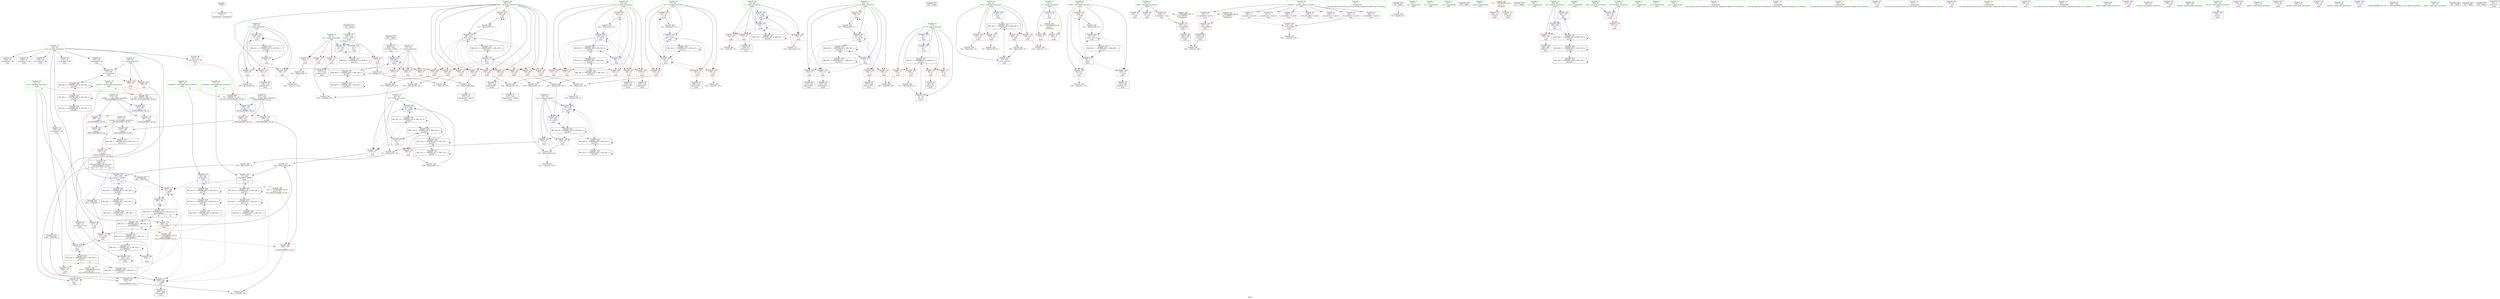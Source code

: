 digraph "SVFG" {
	label="SVFG";

	Node0x5561ecdd0180 [shape=record,color=grey,label="{NodeID: 0\nNullPtr}"];
	Node0x5561ecdd0180 -> Node0x5561ece07400[style=solid];
	Node0x5561ece16200 [shape=record,color=grey,label="{NodeID: 277\n298 = Binary(296, 297, )\n}"];
	Node0x5561ece16200 -> Node0x5561ece11530[style=solid];
	Node0x5561ece097f0 [shape=record,color=blue,label="{NodeID: 194\n47\<--164\nv\<--inc24\nmain\n}"];
	Node0x5561ece097f0 -> Node0x5561ece0bee0[style=dashed];
	Node0x5561ece097f0 -> Node0x5561ece0bfb0[style=dashed];
	Node0x5561ece097f0 -> Node0x5561ece0c080[style=dashed];
	Node0x5561ece097f0 -> Node0x5561ece09650[style=dashed];
	Node0x5561ece097f0 -> Node0x5561ece097f0[style=dashed];
	Node0x5561ece097f0 -> Node0x5561ece2c060[style=dashed];
	Node0x5561ece06290 [shape=record,color=red,label="{NodeID: 111\n189\<--7\n\<--W\nmain\n}"];
	Node0x5561ece06290 -> Node0x5561ece18180[style=solid];
	Node0x5561ece04d70 [shape=record,color=green,label="{NodeID: 28\n47\<--48\nv\<--v_field_insensitive\nmain\n}"];
	Node0x5561ece04d70 -> Node0x5561ece0bee0[style=solid];
	Node0x5561ece04d70 -> Node0x5561ece0bfb0[style=solid];
	Node0x5561ece04d70 -> Node0x5561ece0c080[style=solid];
	Node0x5561ece04d70 -> Node0x5561ece09650[style=solid];
	Node0x5561ece04d70 -> Node0x5561ece097f0[style=solid];
	Node0x5561ece5fa00 [shape=record,color=black,label="{NodeID: 471\n134 = PHI()\n}"];
	Node0x5561ece10cf0 [shape=record,color=black,label="{NodeID: 388\nMR_52V_9 = PHI(MR_52V_10, MR_52V_8, )\npts\{180000 \}\n|{|<s6>10|<s7>11}}"];
	Node0x5561ece10cf0 -> Node0x5561ece0e370[style=dashed];
	Node0x5561ece10cf0 -> Node0x5561ece0e440[style=dashed];
	Node0x5561ece10cf0 -> Node0x5561ece0e510[style=dashed];
	Node0x5561ece10cf0 -> Node0x5561ece11600[style=dashed];
	Node0x5561ece10cf0 -> Node0x5561ece28e60[style=dashed];
	Node0x5561ece10cf0 -> Node0x5561ece10cf0[style=dashed];
	Node0x5561ece10cf0:s6 -> Node0x5561ece41750[style=dashed,color=red];
	Node0x5561ece10cf0:s7 -> Node0x5561ece41750[style=dashed,color=red];
	Node0x5561ece18c00 [shape=record,color=grey,label="{NodeID: 305\n118 = cmp(116, 117, )\n}"];
	Node0x5561ece11d50 [shape=record,color=blue,label="{NodeID: 222\n373\<--369\n__a.addr\<--__a\n_ZSt3minIiERKT_S2_S2_\n}"];
	Node0x5561ece11d50 -> Node0x5561ece0e780[style=dashed];
	Node0x5561ece11d50 -> Node0x5561ece0e850[style=dashed];
	Node0x5561ece0c970 [shape=record,color=red,label="{NodeID: 139\n183\<--51\n\<--v34\nmain\n}"];
	Node0x5561ece0c970 -> Node0x5561ece18300[style=solid];
	Node0x5561ece075d0 [shape=record,color=black,label="{NodeID: 56\n89\<--88\nidxprom\<--\nmain\n}"];
	Node0x5561ece2b160 [shape=record,color=black,label="{NodeID: 333\nMR_8V_2 = PHI(MR_8V_3, MR_8V_1, )\npts\{10 \}\n}"];
	Node0x5561ece2b160 -> Node0x5561ece0f340[style=dashed];
	Node0x5561ece0e030 [shape=record,color=red,label="{NodeID: 167\n336\<--75\n\<--v106\nmain\n}"];
	Node0x5561ece0e030 -> Node0x5561ece17100[style=solid];
	Node0x5561ece08c90 [shape=record,color=purple,label="{NodeID: 84\n231\<--11\narrayidx58\<--woerter\nmain\n}"];
	Node0x5561ece08c90 -> Node0x5561ece0e1d0[style=solid];
	Node0x5561ecdfb720 [shape=record,color=green,label="{NodeID: 1\n5\<--1\n\<--dummyObj\nCan only get source location for instruction, argument, global var or function.}"];
	Node0x5561ece16380 [shape=record,color=grey,label="{NodeID: 278\n250 = Binary(248, 249, )\n}"];
	Node0x5561ece16380 -> Node0x5561ece18600[style=solid];
	Node0x5561ece098c0 [shape=record,color=blue,label="{NodeID: 195\n45\<--169\ni\<--inc27\nmain\n}"];
	Node0x5561ece098c0 -> Node0x5561ece0bc70[style=dashed];
	Node0x5561ece098c0 -> Node0x5561ece0bd40[style=dashed];
	Node0x5561ece098c0 -> Node0x5561ece0be10[style=dashed];
	Node0x5561ece098c0 -> Node0x5561ece098c0[style=dashed];
	Node0x5561ece098c0 -> Node0x5561ece2bb60[style=dashed];
	Node0x5561ece06360 [shape=record,color=red,label="{NodeID: 112\n144\<--9\n\<--N\nmain\n}"];
	Node0x5561ece06360 -> Node0x5561ece17400[style=solid];
	Node0x5561ece04e40 [shape=record,color=green,label="{NodeID: 29\n49\<--50\ni29\<--i29_field_insensitive\nmain\n}"];
	Node0x5561ece04e40 -> Node0x5561ece0c150[style=solid];
	Node0x5561ece04e40 -> Node0x5561ece0c220[style=solid];
	Node0x5561ece04e40 -> Node0x5561ece0c2f0[style=solid];
	Node0x5561ece04e40 -> Node0x5561ece0c3c0[style=solid];
	Node0x5561ece04e40 -> Node0x5561ece0c490[style=solid];
	Node0x5561ece04e40 -> Node0x5561ece0c560[style=solid];
	Node0x5561ece04e40 -> Node0x5561ece0c630[style=solid];
	Node0x5561ece04e40 -> Node0x5561ece0c700[style=solid];
	Node0x5561ece04e40 -> Node0x5561ece0c7d0[style=solid];
	Node0x5561ece04e40 -> Node0x5561ece0c8a0[style=solid];
	Node0x5561ece04e40 -> Node0x5561ece09a60[style=solid];
	Node0x5561ece04e40 -> Node0x5561ece11870[style=solid];
	Node0x5561ece5fb00 [shape=record,color=black,label="{NodeID: 472\n136 = PHI()\n}"];
	Node0x5561ece5fb00 -> Node0x5561ece076a0[style=solid];
	Node0x5561ece18d80 [shape=record,color=grey,label="{NodeID: 306\n96 = cmp(93, 97, )\n}"];
	Node0x5561ece11e20 [shape=record,color=blue,label="{NodeID: 223\n375\<--370\n__b.addr\<--__b\n_ZSt3minIiERKT_S2_S2_\n}"];
	Node0x5561ece11e20 -> Node0x5561ece0e920[style=dashed];
	Node0x5561ece11e20 -> Node0x5561ece0e9f0[style=dashed];
	Node0x5561ece0ca40 [shape=record,color=red,label="{NodeID: 140\n193\<--51\n\<--v34\nmain\n}"];
	Node0x5561ece0ca40 -> Node0x5561ece0b550[style=solid];
	Node0x5561ece076a0 [shape=record,color=black,label="{NodeID: 57\n139\<--136\nconv\<--call11\nmain\n}"];
	Node0x5561ece076a0 -> Node0x5561ece0f340[style=solid];
	Node0x5561ece2b660 [shape=record,color=black,label="{NodeID: 334\nMR_14V_3 = PHI(MR_14V_4, MR_14V_2, )\npts\{44 \}\n}"];
	Node0x5561ece2b660 -> Node0x5561ece0b930[style=dashed];
	Node0x5561ece2b660 -> Node0x5561ece0ba00[style=dashed];
	Node0x5561ece2b660 -> Node0x5561ece0bad0[style=dashed];
	Node0x5561ece2b660 -> Node0x5561ece0bba0[style=dashed];
	Node0x5561ece2b660 -> Node0x5561ece11c80[style=dashed];
	Node0x5561ece0e100 [shape=record,color=red,label="{NodeID: 168\n222\<--221\n\<--arrayidx53\nmain\n}"];
	Node0x5561ece0e100 -> Node0x5561ece18000[style=solid];
	Node0x5561ece08d60 [shape=record,color=purple,label="{NodeID: 85\n133\<--13\n\<--text\nmain\n}"];
	Node0x5561ecdfe500 [shape=record,color=green,label="{NodeID: 2\n19\<--1\n.str\<--dummyObj\nGlob }"];
	Node0x5561ece16500 [shape=record,color=grey,label="{NodeID: 279\n270 = Binary(268, 269, )\n}"];
	Node0x5561ece16500 -> Node0x5561ece08130[style=solid];
	Node0x5561ece09990 [shape=record,color=blue,label="{NodeID: 196\n172\<--5\n\<--\nmain\n}"];
	Node0x5561ece09990 -> Node0x5561ece28e60[style=dashed];
	Node0x5561ece06430 [shape=record,color=red,label="{NodeID: 113\n177\<--9\n\<--N\nmain\n}"];
	Node0x5561ece06430 -> Node0x5561ece0b0d0[style=solid];
	Node0x5561ece04f10 [shape=record,color=green,label="{NodeID: 30\n51\<--52\nv34\<--v34_field_insensitive\nmain\n}"];
	Node0x5561ece04f10 -> Node0x5561ece0c970[style=solid];
	Node0x5561ece04f10 -> Node0x5561ece0ca40[style=solid];
	Node0x5561ece04f10 -> Node0x5561ece0cb10[style=solid];
	Node0x5561ece04f10 -> Node0x5561ece0cbe0[style=solid];
	Node0x5561ece04f10 -> Node0x5561ece09b30[style=solid];
	Node0x5561ece04f10 -> Node0x5561ece117a0[style=solid];
	Node0x5561ece5fc60 [shape=record,color=black,label="{NodeID: 473\n201 = PHI()\n}"];
	Node0x5561ece5fc60 -> Node0x5561ece079e0[style=solid];
	Node0x5561ece18f00 [shape=record,color=grey,label="{NodeID: 307\n383 = cmp(380, 382, )\n}"];
	Node0x5561ece11ef0 [shape=record,color=blue,label="{NodeID: 224\n371\<--385\nretval\<--\n_ZSt3minIiERKT_S2_S2_\n}"];
	Node0x5561ece11ef0 -> Node0x5561ece2a260[style=dashed];
	Node0x5561ece0cb10 [shape=record,color=red,label="{NodeID: 141\n293\<--51\n\<--v34\nmain\n}"];
	Node0x5561ece0cb10 -> Node0x5561ece083a0[style=solid];
	Node0x5561ece07770 [shape=record,color=black,label="{NodeID: 58\n155\<--154\nidxprom19\<--\nmain\n}"];
	Node0x5561ece2bb60 [shape=record,color=black,label="{NodeID: 335\nMR_16V_2 = PHI(MR_16V_4, MR_16V_1, )\npts\{46 \}\n}"];
	Node0x5561ece2bb60 -> Node0x5561ece0f410[style=dashed];
	Node0x5561ece0e1d0 [shape=record,color=red,label="{NodeID: 169\n232\<--231\n\<--arrayidx58\nmain\n}"];
	Node0x5561ece0e1d0 -> Node0x5561ece07df0[style=solid];
	Node0x5561ece08e30 [shape=record,color=purple,label="{NodeID: 86\n135\<--13\n\<--text\nmain\n}"];
	Node0x5561ecdd5820 [shape=record,color=green,label="{NodeID: 3\n21\<--1\n.str.1\<--dummyObj\nGlob }"];
	Node0x5561ece16680 [shape=record,color=grey,label="{NodeID: 280\n275 = Binary(273, 274, )\n}"];
	Node0x5561ece16680 -> Node0x5561ece16800[style=solid];
	Node0x5561ece09a60 [shape=record,color=blue,label="{NodeID: 197\n49\<--5\ni29\<--\nmain\n}"];
	Node0x5561ece09a60 -> Node0x5561ece0c150[style=dashed];
	Node0x5561ece09a60 -> Node0x5561ece0c220[style=dashed];
	Node0x5561ece09a60 -> Node0x5561ece0c2f0[style=dashed];
	Node0x5561ece09a60 -> Node0x5561ece0c3c0[style=dashed];
	Node0x5561ece09a60 -> Node0x5561ece0c490[style=dashed];
	Node0x5561ece09a60 -> Node0x5561ece0c560[style=dashed];
	Node0x5561ece09a60 -> Node0x5561ece0c630[style=dashed];
	Node0x5561ece09a60 -> Node0x5561ece0c700[style=dashed];
	Node0x5561ece09a60 -> Node0x5561ece0c7d0[style=dashed];
	Node0x5561ece09a60 -> Node0x5561ece0c8a0[style=dashed];
	Node0x5561ece09a60 -> Node0x5561ece11870[style=dashed];
	Node0x5561ece09a60 -> Node0x5561ece2c560[style=dashed];
	Node0x5561ece06500 [shape=record,color=red,label="{NodeID: 114\n207\<--9\n\<--N\nmain\n}"];
	Node0x5561ece06500 -> Node0x5561ece18a80[style=solid];
	Node0x5561ece04fe0 [shape=record,color=green,label="{NodeID: 31\n53\<--54\nw\<--w_field_insensitive\nmain\n}"];
	Node0x5561ece04fe0 -> Node0x5561ece0ccb0[style=solid];
	Node0x5561ece04fe0 -> Node0x5561ece0cd80[style=solid];
	Node0x5561ece04fe0 -> Node0x5561ece0ce50[style=solid];
	Node0x5561ece04fe0 -> Node0x5561ece0cf20[style=solid];
	Node0x5561ece04fe0 -> Node0x5561ece0cff0[style=solid];
	Node0x5561ece04fe0 -> Node0x5561ece09c00[style=solid];
	Node0x5561ece04fe0 -> Node0x5561ece116d0[style=solid];
	Node0x5561ece5fd60 [shape=record,color=black,label="{NodeID: 474\n93 = PHI()\n}"];
	Node0x5561ece5fd60 -> Node0x5561ece18d80[style=solid];
	Node0x5561ece19080 [shape=record,color=grey,label="{NodeID: 308\n241 = cmp(233, 240, )\n}"];
	Node0x5561ece11fc0 [shape=record,color=blue,label="{NodeID: 225\n371\<--388\nretval\<--\n_ZSt3minIiERKT_S2_S2_\n}"];
	Node0x5561ece11fc0 -> Node0x5561ece2a260[style=dashed];
	Node0x5561ece0cbe0 [shape=record,color=red,label="{NodeID: 142\n311\<--51\n\<--v34\nmain\n}"];
	Node0x5561ece0cbe0 -> Node0x5561ece17580[style=solid];
	Node0x5561ece07840 [shape=record,color=black,label="{NodeID: 59\n158\<--157\nidxprom21\<--\nmain\n}"];
	Node0x5561ece2c060 [shape=record,color=black,label="{NodeID: 336\nMR_18V_2 = PHI(MR_18V_3, MR_18V_1, )\npts\{48 \}\n}"];
	Node0x5561ece2c060 -> Node0x5561ece09650[style=dashed];
	Node0x5561ece2c060 -> Node0x5561ece2c060[style=dashed];
	Node0x5561ece0e2a0 [shape=record,color=red,label="{NodeID: 170\n239\<--238\n\<--arrayidx62\nmain\n}"];
	Node0x5561ece0e2a0 -> Node0x5561ece07f90[style=solid];
	Node0x5561ece08f00 [shape=record,color=purple,label="{NodeID: 87\n238\<--13\narrayidx62\<--text\nmain\n}"];
	Node0x5561ece08f00 -> Node0x5561ece0e2a0[style=solid];
	Node0x5561ecdd4a50 [shape=record,color=green,label="{NodeID: 4\n23\<--1\n.str.2\<--dummyObj\nGlob }"];
	Node0x5561ece16800 [shape=record,color=grey,label="{NodeID: 281\n277 = Binary(275, 276, )\n}"];
	Node0x5561ece16800 -> Node0x5561ece16980[style=solid];
	Node0x5561ece09b30 [shape=record,color=blue,label="{NodeID: 198\n51\<--5\nv34\<--\nmain\n}"];
	Node0x5561ece09b30 -> Node0x5561ece0c970[style=dashed];
	Node0x5561ece09b30 -> Node0x5561ece0ca40[style=dashed];
	Node0x5561ece09b30 -> Node0x5561ece0cb10[style=dashed];
	Node0x5561ece09b30 -> Node0x5561ece0cbe0[style=dashed];
	Node0x5561ece09b30 -> Node0x5561ece09b30[style=dashed];
	Node0x5561ece09b30 -> Node0x5561ece117a0[style=dashed];
	Node0x5561ece09b30 -> Node0x5561ece2ca60[style=dashed];
	Node0x5561ece0b670 [shape=record,color=red,label="{NodeID: 115\n326\<--9\n\<--N\nmain\n}"];
	Node0x5561ece0b670 -> Node0x5561ece08470[style=solid];
	Node0x5561ece050b0 [shape=record,color=green,label="{NodeID: 32\n55\<--56\nvs\<--vs_field_insensitive\nmain\n}"];
	Node0x5561ece050b0 -> Node0x5561ece0d0c0[style=solid];
	Node0x5561ece050b0 -> Node0x5561ece0d190[style=solid];
	Node0x5561ece050b0 -> Node0x5561ece09cd0[style=solid];
	Node0x5561ece050b0 -> Node0x5561ece0a280[style=solid];
	Node0x5561ece5fe60 [shape=record,color=black,label="{NodeID: 475\n107 = PHI()\n}"];
	Node0x5561ece0ccb0 [shape=record,color=red,label="{NodeID: 143\n188\<--53\n\<--w\nmain\n}"];
	Node0x5561ece0ccb0 -> Node0x5561ece18180[style=solid];
	Node0x5561ece07910 [shape=record,color=black,label="{NodeID: 60\n198\<--197\nidxprom42\<--\nmain\n}"];
	Node0x5561ece2c560 [shape=record,color=black,label="{NodeID: 337\nMR_20V_2 = PHI(MR_20V_4, MR_20V_1, )\npts\{50 \}\n}"];
	Node0x5561ece2c560 -> Node0x5561ece09a60[style=dashed];
	Node0x5561ece0e370 [shape=record,color=red,label="{NodeID: 171\n285\<--282\n\<--call86\nmain\n}"];
	Node0x5561ece0e370 -> Node0x5561ece08200[style=solid];
	Node0x5561ece08fd0 [shape=record,color=purple,label="{NodeID: 88\n156\<--16\narrayidx20\<--dp\nmain\n}"];
	Node0x5561ecdd2db0 [shape=record,color=green,label="{NodeID: 5\n25\<--1\nstderr\<--dummyObj\nGlob }"];
	Node0x5561ece16980 [shape=record,color=grey,label="{NodeID: 282\n278 = Binary(277, 97, )\n}"];
	Node0x5561ece16980 -> Node0x5561ece0a420[style=solid];
	Node0x5561ece09c00 [shape=record,color=blue,label="{NodeID: 199\n53\<--5\nw\<--\nmain\n}"];
	Node0x5561ece09c00 -> Node0x5561ece0ccb0[style=dashed];
	Node0x5561ece09c00 -> Node0x5561ece0cd80[style=dashed];
	Node0x5561ece09c00 -> Node0x5561ece0ce50[style=dashed];
	Node0x5561ece09c00 -> Node0x5561ece0cf20[style=dashed];
	Node0x5561ece09c00 -> Node0x5561ece0cff0[style=dashed];
	Node0x5561ece09c00 -> Node0x5561ece116d0[style=dashed];
	Node0x5561ece09c00 -> Node0x5561ece31f60[style=dashed];
	Node0x5561ece0b700 [shape=record,color=red,label="{NodeID: 116\n104\<--25\n\<--stderr\nmain\n}"];
	Node0x5561ece05180 [shape=record,color=green,label="{NodeID: 33\n57\<--58\nl\<--l_field_insensitive\nmain\n}"];
	Node0x5561ece05180 -> Node0x5561ece0d260[style=solid];
	Node0x5561ece05180 -> Node0x5561ece0d330[style=solid];
	Node0x5561ece05180 -> Node0x5561ece0d400[style=solid];
	Node0x5561ece05180 -> Node0x5561ece09da0[style=solid];
	Node0x5561ece5ff30 [shape=record,color=black,label="{NodeID: 476\n111 = PHI()\n}"];
	Node0x5561ece0cd80 [shape=record,color=red,label="{NodeID: 144\n197\<--53\n\<--w\nmain\n}"];
	Node0x5561ece0cd80 -> Node0x5561ece07910[style=solid];
	Node0x5561ece079e0 [shape=record,color=black,label="{NodeID: 61\n202\<--201\nconv46\<--call45\nmain\n}"];
	Node0x5561ece079e0 -> Node0x5561ece09da0[style=solid];
	Node0x5561ece2ca60 [shape=record,color=black,label="{NodeID: 338\nMR_22V_2 = PHI(MR_22V_3, MR_22V_1, )\npts\{52 \}\n}"];
	Node0x5561ece2ca60 -> Node0x5561ece09b30[style=dashed];
	Node0x5561ece2ca60 -> Node0x5561ece2ca60[style=dashed];
	Node0x5561ece0e440 [shape=record,color=red,label="{NodeID: 172\n296\<--295\n\<--arrayidx93\nmain\n}"];
	Node0x5561ece0e440 -> Node0x5561ece16200[style=solid];
	Node0x5561ece090a0 [shape=record,color=purple,label="{NodeID: 89\n159\<--16\narrayidx22\<--dp\nmain\n}"];
	Node0x5561ece090a0 -> Node0x5561ece09720[style=solid];
	Node0x5561ecdd2e40 [shape=record,color=green,label="{NodeID: 6\n26\<--1\n.str.3\<--dummyObj\nGlob }"];
	Node0x5561ece16b00 [shape=record,color=grey,label="{NodeID: 283\n244 = Binary(243, 97, )\n}"];
	Node0x5561ece16b00 -> Node0x5561ece0a0e0[style=solid];
	Node0x5561ece09cd0 [shape=record,color=blue,label="{NodeID: 200\n55\<--195\nvs\<--sub41\nmain\n}"];
	Node0x5561ece09cd0 -> Node0x5561ece0d0c0[style=dashed];
	Node0x5561ece09cd0 -> Node0x5561ece0d190[style=dashed];
	Node0x5561ece09cd0 -> Node0x5561ece09cd0[style=dashed];
	Node0x5561ece09cd0 -> Node0x5561ece0a280[style=dashed];
	Node0x5561ece09cd0 -> Node0x5561ece31060[style=dashed];
	Node0x5561ece09cd0 -> Node0x5561ece32460[style=dashed];
	Node0x5561ece0b790 [shape=record,color=red,label="{NodeID: 117\n120\<--25\n\<--stderr\nmain\n}"];
	Node0x5561ece05250 [shape=record,color=green,label="{NodeID: 34\n59\<--60\nok\<--ok_field_insensitive\nmain\n}"];
	Node0x5561ece05250 -> Node0x5561ece0d4d0[style=solid];
	Node0x5561ece05250 -> Node0x5561ece09e70[style=solid];
	Node0x5561ece05250 -> Node0x5561ece0a1b0[style=solid];
	Node0x5561ece60000 [shape=record,color=black,label="{NodeID: 477\n300 = PHI(368, )\n}"];
	Node0x5561ece60000 -> Node0x5561ece0e510[style=solid];
	Node0x5561ece0ce50 [shape=record,color=red,label="{NodeID: 145\n216\<--53\n\<--w\nmain\n}"];
	Node0x5561ece0ce50 -> Node0x5561ece07ab0[style=solid];
	Node0x5561ece07ab0 [shape=record,color=black,label="{NodeID: 62\n217\<--216\nidxprom50\<--\nmain\n}"];
	Node0x5561ece2cf60 [shape=record,color=black,label="{NodeID: 339\nMR_24V_2 = PHI(MR_24V_3, MR_24V_1, )\npts\{54 \}\n}"];
	Node0x5561ece2cf60 -> Node0x5561ece2cf60[style=dashed];
	Node0x5561ece2cf60 -> Node0x5561ece31f60[style=dashed];
	Node0x5561ece0e510 [shape=record,color=red,label="{NodeID: 173\n301\<--300\n\<--call95\nmain\n}"];
	Node0x5561ece0e510 -> Node0x5561ece11600[style=solid];
	Node0x5561ece09170 [shape=record,color=purple,label="{NodeID: 90\n172\<--16\n\<--dp\nmain\n}"];
	Node0x5561ece09170 -> Node0x5561ece09990[style=solid];
	Node0x5561ecdd42e0 [shape=record,color=green,label="{NodeID: 7\n28\<--1\n.str.4\<--dummyObj\nGlob }"];
	Node0x5561ece16c80 [shape=record,color=grey,label="{NodeID: 284\n257 = Binary(255, 256, )\n}"];
	Node0x5561ece16c80 -> Node0x5561ece0a280[style=solid];
	Node0x5561ece09da0 [shape=record,color=blue,label="{NodeID: 201\n57\<--202\nl\<--conv46\nmain\n}"];
	Node0x5561ece09da0 -> Node0x5561ece0d260[style=dashed];
	Node0x5561ece09da0 -> Node0x5561ece0d330[style=dashed];
	Node0x5561ece09da0 -> Node0x5561ece0d400[style=dashed];
	Node0x5561ece09da0 -> Node0x5561ece09da0[style=dashed];
	Node0x5561ece09da0 -> Node0x5561ece32960[style=dashed];
	Node0x5561ece0b860 [shape=record,color=red,label="{NodeID: 118\n87\<--41\n\<--fd\nmain\n}"];
	Node0x5561ece05320 [shape=record,color=green,label="{NodeID: 35\n61\<--62\nd\<--d_field_insensitive\nmain\n}"];
	Node0x5561ece05320 -> Node0x5561ece0d5a0[style=solid];
	Node0x5561ece05320 -> Node0x5561ece0d670[style=solid];
	Node0x5561ece05320 -> Node0x5561ece09f40[style=solid];
	Node0x5561ece05320 -> Node0x5561ece0a0e0[style=solid];
	Node0x5561ece60230 [shape=record,color=black,label="{NodeID: 478\n282 = PHI(368, )\n}"];
	Node0x5561ece60230 -> Node0x5561ece0e370[style=solid];
	Node0x5561ece0cf20 [shape=record,color=red,label="{NodeID: 146\n226\<--53\n\<--w\nmain\n}"];
	Node0x5561ece0cf20 -> Node0x5561ece07c50[style=solid];
	Node0x5561ece07b80 [shape=record,color=black,label="{NodeID: 63\n220\<--219\nidxprom52\<--\nmain\n}"];
	Node0x5561ece42e40 [shape=record,color=yellow,style=double,label="{NodeID: 423\n48V_1 = ENCHI(MR_48V_0)\npts\{120000 \}\nFun[main]}"];
	Node0x5561ece42e40 -> Node0x5561ece0e100[style=dashed];
	Node0x5561ece42e40 -> Node0x5561ece0e1d0[style=dashed];
	Node0x5561ece2d460 [shape=record,color=black,label="{NodeID: 340\nMR_26V_2 = PHI(MR_26V_3, MR_26V_1, )\npts\{56 \}\n}"];
	Node0x5561ece2d460 -> Node0x5561ece2d460[style=dashed];
	Node0x5561ece2d460 -> Node0x5561ece32460[style=dashed];
	Node0x5561ece0e5e0 [shape=record,color=red,label="{NodeID: 174\n333\<--332\n\<--call114\nmain\n}"];
	Node0x5561ece0e5e0 -> Node0x5561ece11ae0[style=solid];
	Node0x5561ece09240 [shape=record,color=purple,label="{NodeID: 91\n272\<--16\narrayidx81\<--dp\nmain\n}"];
	Node0x5561ecdd4370 [shape=record,color=green,label="{NodeID: 8\n30\<--1\n.str.5\<--dummyObj\nGlob }"];
	Node0x5561ece16e00 [shape=record,color=grey,label="{NodeID: 285\n345 = Binary(344, 97, )\n}"];
	Node0x5561ece16e00 -> Node0x5561ece11c80[style=solid];
	Node0x5561ece09e70 [shape=record,color=blue,label="{NodeID: 202\n59\<--212\nok\<--\nmain\n}"];
	Node0x5561ece09e70 -> Node0x5561ece0d4d0[style=dashed];
	Node0x5561ece09e70 -> Node0x5561ece0a1b0[style=dashed];
	Node0x5561ece09e70 -> Node0x5561ece3a970[style=dashed];
	Node0x5561ece0b930 [shape=record,color=red,label="{NodeID: 119\n116\<--43\n\<--test\nmain\n}"];
	Node0x5561ece0b930 -> Node0x5561ece18c00[style=solid];
	Node0x5561ece053f0 [shape=record,color=green,label="{NodeID: 36\n63\<--64\nk\<--k_field_insensitive\nmain\n}"];
	Node0x5561ece053f0 -> Node0x5561ece0d740[style=solid];
	Node0x5561ece053f0 -> Node0x5561ece0d810[style=solid];
	Node0x5561ece053f0 -> Node0x5561ece0d8e0[style=solid];
	Node0x5561ece053f0 -> Node0x5561ece0d9b0[style=solid];
	Node0x5561ece053f0 -> Node0x5561ece0da80[style=solid];
	Node0x5561ece053f0 -> Node0x5561ece0db50[style=solid];
	Node0x5561ece053f0 -> Node0x5561ece0a010[style=solid];
	Node0x5561ece053f0 -> Node0x5561ece0a350[style=solid];
	Node0x5561ece0cff0 [shape=record,color=red,label="{NodeID: 147\n306\<--53\n\<--w\nmain\n}"];
	Node0x5561ece0cff0 -> Node0x5561ece17d00[style=solid];
	Node0x5561ece07c50 [shape=record,color=black,label="{NodeID: 64\n227\<--226\nidxprom55\<--\nmain\n}"];
	Node0x5561ece42f20 [shape=record,color=yellow,style=double,label="{NodeID: 424\n50V_1 = ENCHI(MR_50V_0)\npts\{150000 \}\nFun[main]}"];
	Node0x5561ece42f20 -> Node0x5561ece0e2a0[style=dashed];
	Node0x5561ece2d960 [shape=record,color=black,label="{NodeID: 341\nMR_28V_2 = PHI(MR_28V_3, MR_28V_1, )\npts\{58 \}\n}"];
	Node0x5561ece2d960 -> Node0x5561ece2d960[style=dashed];
	Node0x5561ece2d960 -> Node0x5561ece32960[style=dashed];
	Node0x5561ece0e6b0 [shape=record,color=red,label="{NodeID: 175\n391\<--371\n\<--retval\n_ZSt3minIiERKT_S2_S2_\n}"];
	Node0x5561ece0e6b0 -> Node0x5561ece08610[style=solid];
	Node0x5561ece09310 [shape=record,color=purple,label="{NodeID: 92\n287\<--16\narrayidx88\<--dp\nmain\n}"];
	Node0x5561ece09310 -> Node0x5561ece0a5c0[style=solid];
	Node0x5561ecdd4400 [shape=record,color=green,label="{NodeID: 9\n32\<--1\n.str.6\<--dummyObj\nGlob }"];
	Node0x5561ece16f80 [shape=record,color=grey,label="{NodeID: 286\n317 = Binary(316, 97, )\n}"];
	Node0x5561ece16f80 -> Node0x5561ece11870[style=solid];
	Node0x5561ece09f40 [shape=record,color=blue,label="{NodeID: 203\n61\<--5\nd\<--\nmain\n}"];
	Node0x5561ece09f40 -> Node0x5561ece0d5a0[style=dashed];
	Node0x5561ece09f40 -> Node0x5561ece0d670[style=dashed];
	Node0x5561ece09f40 -> Node0x5561ece0a0e0[style=dashed];
	Node0x5561ece09f40 -> Node0x5561ece31560[style=dashed];
	Node0x5561ece09f40 -> Node0x5561ece3ae70[style=dashed];
	Node0x5561ece0ba00 [shape=record,color=red,label="{NodeID: 120\n121\<--43\n\<--test\nmain\n}"];
	Node0x5561ece0ba00 -> Node0x5561ece17880[style=solid];
	Node0x5561ece054c0 [shape=record,color=green,label="{NodeID: 37\n65\<--66\nt\<--t_field_insensitive\nmain\n}"];
	Node0x5561ece054c0 -> Node0x5561ece0dc20[style=solid];
	Node0x5561ece054c0 -> Node0x5561ece0dcf0[style=solid];
	Node0x5561ece054c0 -> Node0x5561ece0a5c0[style=solid];
	Node0x5561ece41750 [shape=record,color=yellow,style=double,label="{NodeID: 397\n52V_1 = ENCHI(MR_52V_0)\npts\{180000 \}\nFun[_ZSt3minIiERKT_S2_S2_]}"];
	Node0x5561ece41750 -> Node0x5561ece0eac0[style=dashed];
	Node0x5561ece41750 -> Node0x5561ece0eb90[style=dashed];
	Node0x5561ece0d0c0 [shape=record,color=red,label="{NodeID: 148\n249\<--55\n\<--vs\nmain\n}"];
	Node0x5561ece0d0c0 -> Node0x5561ece16380[style=solid];
	Node0x5561ece07d20 [shape=record,color=black,label="{NodeID: 65\n230\<--229\nidxprom57\<--\nmain\n}"];
	Node0x5561ece2de60 [shape=record,color=black,label="{NodeID: 342\nMR_30V_2 = PHI(MR_30V_3, MR_30V_1, )\npts\{60 \}\n}"];
	Node0x5561ece2de60 -> Node0x5561ece2de60[style=dashed];
	Node0x5561ece2de60 -> Node0x5561ece32e60[style=dashed];
	Node0x5561ece0e780 [shape=record,color=red,label="{NodeID: 176\n381\<--373\n\<--__a.addr\n_ZSt3minIiERKT_S2_S2_\n}"];
	Node0x5561ece0e780 -> Node0x5561ece0eb90[style=solid];
	Node0x5561ece093e0 [shape=record,color=purple,label="{NodeID: 93\n292\<--16\narrayidx91\<--dp\nmain\n}"];
	Node0x5561ecdd4490 [shape=record,color=green,label="{NodeID: 10\n34\<--1\n.str.7\<--dummyObj\nGlob }"];
	Node0x5561ece17100 [shape=record,color=grey,label="{NodeID: 287\n337 = Binary(336, 97, )\n}"];
	Node0x5561ece17100 -> Node0x5561ece11bb0[style=solid];
	Node0x5561ece0a010 [shape=record,color=blue,label="{NodeID: 204\n63\<--5\nk\<--\nmain\n}"];
	Node0x5561ece0a010 -> Node0x5561ece0d740[style=dashed];
	Node0x5561ece0a010 -> Node0x5561ece0d810[style=dashed];
	Node0x5561ece0a010 -> Node0x5561ece0d8e0[style=dashed];
	Node0x5561ece0a010 -> Node0x5561ece0d9b0[style=dashed];
	Node0x5561ece0a010 -> Node0x5561ece0da80[style=dashed];
	Node0x5561ece0a010 -> Node0x5561ece0db50[style=dashed];
	Node0x5561ece0a010 -> Node0x5561ece0a350[style=dashed];
	Node0x5561ece0a010 -> Node0x5561ece3b370[style=dashed];
	Node0x5561ece0bad0 [shape=record,color=red,label="{NodeID: 121\n126\<--43\n\<--test\nmain\n}"];
	Node0x5561ece0bad0 -> Node0x5561ece17700[style=solid];
	Node0x5561ece05590 [shape=record,color=green,label="{NodeID: 38\n67\<--68\nref.tmp\<--ref.tmp_field_insensitive\nmain\n|{|<s1>10}}"];
	Node0x5561ece05590 -> Node0x5561ece0a420[style=solid];
	Node0x5561ece05590:s1 -> Node0x5561ece5efe0[style=solid,color=red];
	Node0x5561ece41830 [shape=record,color=yellow,style=double,label="{NodeID: 398\n61V_1 = ENCHI(MR_61V_0)\npts\{68 74 \}\nFun[_ZSt3minIiERKT_S2_S2_]}"];
	Node0x5561ece41830 -> Node0x5561ece0eb90[style=dashed];
	Node0x5561ece0d190 [shape=record,color=red,label="{NodeID: 149\n276\<--55\n\<--vs\nmain\n}"];
	Node0x5561ece0d190 -> Node0x5561ece16800[style=solid];
	Node0x5561ece07df0 [shape=record,color=black,label="{NodeID: 66\n233\<--232\nconv59\<--\nmain\n}"];
	Node0x5561ece07df0 -> Node0x5561ece19080[style=solid];
	Node0x5561ece2e360 [shape=record,color=black,label="{NodeID: 343\nMR_32V_2 = PHI(MR_32V_3, MR_32V_1, )\npts\{62 \}\n}"];
	Node0x5561ece2e360 -> Node0x5561ece2e360[style=dashed];
	Node0x5561ece2e360 -> Node0x5561ece33360[style=dashed];
	Node0x5561ece0e850 [shape=record,color=red,label="{NodeID: 177\n388\<--373\n\<--__a.addr\n_ZSt3minIiERKT_S2_S2_\n}"];
	Node0x5561ece0e850 -> Node0x5561ece11fc0[style=solid];
	Node0x5561ece094b0 [shape=record,color=purple,label="{NodeID: 94\n295\<--16\narrayidx93\<--dp\nmain\n}"];
	Node0x5561ece094b0 -> Node0x5561ece0e440[style=solid];
	Node0x5561ecdd4560 [shape=record,color=green,label="{NodeID: 11\n97\<--1\n\<--dummyObj\nCan only get source location for instruction, argument, global var or function.}"];
	Node0x5561ece17280 [shape=record,color=grey,label="{NodeID: 288\n206 = Binary(204, 205, )\n}"];
	Node0x5561ece17280 -> Node0x5561ece18a80[style=solid];
	Node0x5561ece0a0e0 [shape=record,color=blue,label="{NodeID: 205\n61\<--244\nd\<--inc66\nmain\n}"];
	Node0x5561ece0a0e0 -> Node0x5561ece0d670[style=dashed];
	Node0x5561ece0a0e0 -> Node0x5561ece31560[style=dashed];
	Node0x5561ece0a0e0 -> Node0x5561ece3ae70[style=dashed];
	Node0x5561ece0bba0 [shape=record,color=red,label="{NodeID: 122\n344\<--43\n\<--test\nmain\n}"];
	Node0x5561ece0bba0 -> Node0x5561ece16e00[style=solid];
	Node0x5561ece05660 [shape=record,color=green,label="{NodeID: 39\n69\<--70\nref.tmp85\<--ref.tmp85_field_insensitive\nmain\n|{|<s1>10}}"];
	Node0x5561ece05660 -> Node0x5561ece0a4f0[style=solid];
	Node0x5561ece05660:s1 -> Node0x5561ece5f2b0[style=solid,color=red];
	Node0x5561ece41910 [shape=record,color=yellow,style=double,label="{NodeID: 399\n63V_1 = ENCHI(MR_63V_0)\npts\{70 72 \}\nFun[_ZSt3minIiERKT_S2_S2_]}"];
	Node0x5561ece41910 -> Node0x5561ece0eac0[style=dashed];
	Node0x5561ece0d260 [shape=record,color=red,label="{NodeID: 150\n204\<--57\n\<--l\nmain\n}"];
	Node0x5561ece0d260 -> Node0x5561ece17280[style=solid];
	Node0x5561ece07ec0 [shape=record,color=black,label="{NodeID: 67\n237\<--236\nidxprom61\<--add60\nmain\n}"];
	Node0x5561ece2e860 [shape=record,color=black,label="{NodeID: 344\nMR_34V_2 = PHI(MR_34V_3, MR_34V_1, )\npts\{64 \}\n}"];
	Node0x5561ece2e860 -> Node0x5561ece27560[style=dashed];
	Node0x5561ece0e920 [shape=record,color=red,label="{NodeID: 178\n379\<--375\n\<--__b.addr\n_ZSt3minIiERKT_S2_S2_\n}"];
	Node0x5561ece0e920 -> Node0x5561ece0eac0[style=solid];
	Node0x5561ece09580 [shape=record,color=purple,label="{NodeID: 95\n328\<--16\narrayidx111\<--dp\nmain\n}"];
	Node0x5561ecdd4f50 [shape=record,color=green,label="{NodeID: 12\n152\<--1\n\<--dummyObj\nCan only get source location for instruction, argument, global var or function.}"];
	Node0x5561ece17400 [shape=record,color=grey,label="{NodeID: 289\n145 = Binary(144, 97, )\n}"];
	Node0x5561ece17400 -> Node0x5561ece18900[style=solid];
	Node0x5561ece0a1b0 [shape=record,color=blue,label="{NodeID: 206\n59\<--224\nok\<--\nmain\n}"];
	Node0x5561ece0a1b0 -> Node0x5561ece0d4d0[style=dashed];
	Node0x5561ece0a1b0 -> Node0x5561ece3a970[style=dashed];
	Node0x5561ece0bc70 [shape=record,color=red,label="{NodeID: 123\n143\<--45\n\<--i\nmain\n}"];
	Node0x5561ece0bc70 -> Node0x5561ece18900[style=solid];
	Node0x5561ece05730 [shape=record,color=green,label="{NodeID: 40\n71\<--72\nref.tmp89\<--ref.tmp89_field_insensitive\nmain\n|{|<s1>11}}"];
	Node0x5561ece05730 -> Node0x5561ece11530[style=solid];
	Node0x5561ece05730:s1 -> Node0x5561ece5f2b0[style=solid,color=red];
	Node0x5561ece419f0 [shape=record,color=yellow,style=double,label="{NodeID: 400\n2V_1 = ENCHI(MR_2V_0)\npts\{1 \}\nFun[main]}"];
	Node0x5561ece419f0 -> Node0x5561ece0b700[style=dashed];
	Node0x5561ece419f0 -> Node0x5561ece0b790[style=dashed];
	Node0x5561ece0d330 [shape=record,color=red,label="{NodeID: 151\n269\<--57\n\<--l\nmain\n}"];
	Node0x5561ece0d330 -> Node0x5561ece16500[style=solid];
	Node0x5561ece07f90 [shape=record,color=black,label="{NodeID: 68\n240\<--239\nconv63\<--\nmain\n}"];
	Node0x5561ece07f90 -> Node0x5561ece19080[style=solid];
	Node0x5561ece2ed60 [shape=record,color=black,label="{NodeID: 345\nMR_36V_2 = PHI(MR_36V_3, MR_36V_1, )\npts\{66 \}\n}"];
	Node0x5561ece2ed60 -> Node0x5561ece27a60[style=dashed];
	Node0x5561ece0e9f0 [shape=record,color=red,label="{NodeID: 179\n385\<--375\n\<--__b.addr\n_ZSt3minIiERKT_S2_S2_\n}"];
	Node0x5561ece0e9f0 -> Node0x5561ece11ef0[style=solid];
	Node0x5561ece06680 [shape=record,color=purple,label="{NodeID: 96\n331\<--16\narrayidx113\<--dp\nmain\n|{<s0>12}}"];
	Node0x5561ece06680:s0 -> Node0x5561ece5f2b0[style=solid,color=red];
	Node0x5561ecdd5020 [shape=record,color=green,label="{NodeID: 13\n161\<--1\n\<--dummyObj\nCan only get source location for instruction, argument, global var or function.}"];
	Node0x5561ece17580 [shape=record,color=grey,label="{NodeID: 290\n312 = Binary(311, 97, )\n}"];
	Node0x5561ece17580 -> Node0x5561ece117a0[style=solid];
	Node0x5561ece0a280 [shape=record,color=blue,label="{NodeID: 207\n55\<--257\nvs\<--add72\nmain\n}"];
	Node0x5561ece0a280 -> Node0x5561ece31060[style=dashed];
	Node0x5561ece0bd40 [shape=record,color=red,label="{NodeID: 124\n154\<--45\n\<--i\nmain\n}"];
	Node0x5561ece0bd40 -> Node0x5561ece07770[style=solid];
	Node0x5561ece05800 [shape=record,color=green,label="{NodeID: 41\n73\<--74\nerg\<--erg_field_insensitive\nmain\n|{|<s3>12}}"];
	Node0x5561ece05800 -> Node0x5561ece0ddc0[style=solid];
	Node0x5561ece05800 -> Node0x5561ece11940[style=solid];
	Node0x5561ece05800 -> Node0x5561ece11ae0[style=solid];
	Node0x5561ece05800:s3 -> Node0x5561ece5efe0[style=solid,color=red];
	Node0x5561ece41b00 [shape=record,color=yellow,style=double,label="{NodeID: 401\n4V_1 = ENCHI(MR_4V_0)\npts\{6 \}\nFun[main]}"];
	Node0x5561ece41b00 -> Node0x5561ece05e80[style=dashed];
	Node0x5561ece41b00 -> Node0x5561ece05f50[style=dashed];
	Node0x5561ece0d400 [shape=record,color=red,label="{NodeID: 152\n274\<--57\n\<--l\nmain\n}"];
	Node0x5561ece0d400 -> Node0x5561ece16680[style=solid];
	Node0x5561ece08060 [shape=record,color=black,label="{NodeID: 69\n266\<--265\ntobool77\<--\nmain\n}"];
	Node0x5561ece2f260 [shape=record,color=black,label="{NodeID: 346\nMR_38V_2 = PHI(MR_38V_3, MR_38V_1, )\npts\{68 \}\n}"];
	Node0x5561ece2f260 -> Node0x5561ece27f60[style=dashed];
	Node0x5561ece0eac0 [shape=record,color=red,label="{NodeID: 180\n380\<--379\n\<--\n_ZSt3minIiERKT_S2_S2_\n}"];
	Node0x5561ece0eac0 -> Node0x5561ece18f00[style=solid];
	Node0x5561ece06750 [shape=record,color=purple,label="{NodeID: 97\n78\<--19\n\<--.str\nmain\n}"];
	Node0x5561ecdd50f0 [shape=record,color=green,label="{NodeID: 14\n212\<--1\n\<--dummyObj\nCan only get source location for instruction, argument, global var or function.}"];
	Node0x5561ece17700 [shape=record,color=grey,label="{NodeID: 291\n127 = Binary(126, 97, )\n}"];
	Node0x5561ece0a350 [shape=record,color=blue,label="{NodeID: 208\n63\<--262\nk\<--inc75\nmain\n}"];
	Node0x5561ece0a350 -> Node0x5561ece0d740[style=dashed];
	Node0x5561ece0a350 -> Node0x5561ece0d810[style=dashed];
	Node0x5561ece0a350 -> Node0x5561ece0d8e0[style=dashed];
	Node0x5561ece0a350 -> Node0x5561ece0d9b0[style=dashed];
	Node0x5561ece0a350 -> Node0x5561ece0da80[style=dashed];
	Node0x5561ece0a350 -> Node0x5561ece0db50[style=dashed];
	Node0x5561ece0a350 -> Node0x5561ece0a350[style=dashed];
	Node0x5561ece0a350 -> Node0x5561ece3b370[style=dashed];
	Node0x5561ece0be10 [shape=record,color=red,label="{NodeID: 125\n168\<--45\n\<--i\nmain\n}"];
	Node0x5561ece0be10 -> Node0x5561ece0b250[style=solid];
	Node0x5561ece058d0 [shape=record,color=green,label="{NodeID: 42\n75\<--76\nv106\<--v106_field_insensitive\nmain\n}"];
	Node0x5561ece058d0 -> Node0x5561ece0de90[style=solid];
	Node0x5561ece058d0 -> Node0x5561ece0df60[style=solid];
	Node0x5561ece058d0 -> Node0x5561ece0e030[style=solid];
	Node0x5561ece058d0 -> Node0x5561ece11a10[style=solid];
	Node0x5561ece058d0 -> Node0x5561ece11bb0[style=solid];
	Node0x5561ece0d4d0 [shape=record,color=red,label="{NodeID: 153\n265\<--59\n\<--ok\nmain\n}"];
	Node0x5561ece0d4d0 -> Node0x5561ece08060[style=solid];
	Node0x5561ece08130 [shape=record,color=black,label="{NodeID: 70\n271\<--270\nidxprom80\<--add79\nmain\n}"];
	Node0x5561ece2f760 [shape=record,color=black,label="{NodeID: 347\nMR_40V_2 = PHI(MR_40V_3, MR_40V_1, )\npts\{70 \}\n}"];
	Node0x5561ece2f760 -> Node0x5561ece28460[style=dashed];
	Node0x5561ece0eb90 [shape=record,color=red,label="{NodeID: 181\n382\<--381\n\<--\n_ZSt3minIiERKT_S2_S2_\n}"];
	Node0x5561ece0eb90 -> Node0x5561ece18f00[style=solid];
	Node0x5561ece06820 [shape=record,color=purple,label="{NodeID: 98\n79\<--21\n\<--.str.1\nmain\n}"];
	Node0x5561ecdd51c0 [shape=record,color=green,label="{NodeID: 15\n224\<--1\n\<--dummyObj\nCan only get source location for instruction, argument, global var or function.}"];
	Node0x5561ece17880 [shape=record,color=grey,label="{NodeID: 292\n122 = Binary(121, 97, )\n}"];
	Node0x5561ece0a420 [shape=record,color=blue,label="{NodeID: 209\n67\<--278\nref.tmp\<--sub84\nmain\n|{|<s3>10}}"];
	Node0x5561ece0a420 -> Node0x5561ece0e370[style=dashed];
	Node0x5561ece0a420 -> Node0x5561ece0e510[style=dashed];
	Node0x5561ece0a420 -> Node0x5561ece0fdf0[style=dashed];
	Node0x5561ece0a420:s3 -> Node0x5561ece41830[style=dashed,color=red];
	Node0x5561ece0bee0 [shape=record,color=red,label="{NodeID: 126\n150\<--47\n\<--v\nmain\n}"];
	Node0x5561ece0bee0 -> Node0x5561ece18780[style=solid];
	Node0x5561ece059a0 [shape=record,color=green,label="{NodeID: 43\n80\<--81\ncall\<--call_field_insensitive\nmain\n}"];
	Node0x5561ece059a0 -> Node0x5561ece0f000[style=solid];
	Node0x5561ece0d5a0 [shape=record,color=red,label="{NodeID: 154\n243\<--61\n\<--d\nmain\n}"];
	Node0x5561ece0d5a0 -> Node0x5561ece16b00[style=solid];
	Node0x5561ece08200 [shape=record,color=black,label="{NodeID: 71\n286\<--285\nidxprom87\<--\nmain\n}"];
	Node0x5561ece2fc60 [shape=record,color=black,label="{NodeID: 348\nMR_42V_2 = PHI(MR_42V_3, MR_42V_1, )\npts\{72 \}\n}"];
	Node0x5561ece2fc60 -> Node0x5561ece28960[style=dashed];
	Node0x5561ece0ec60 [shape=record,color=blue,label="{NodeID: 182\n4\<--5\nT\<--\nGlob }"];
	Node0x5561ece0ec60 -> Node0x5561ece41b00[style=dashed];
	Node0x5561ece068f0 [shape=record,color=purple,label="{NodeID: 99\n92\<--23\n\<--.str.2\nmain\n}"];
	Node0x5561ecdd5290 [shape=record,color=green,label="{NodeID: 16\n281\<--1\n\<--dummyObj\nCan only get source location for instruction, argument, global var or function.}"];
	Node0x5561ece17a00 [shape=record,color=grey,label="{NodeID: 293\n236 = Binary(234, 235, )\n}"];
	Node0x5561ece17a00 -> Node0x5561ece07ec0[style=solid];
	Node0x5561ece0a4f0 [shape=record,color=blue,label="{NodeID: 210\n69\<--281\nref.tmp85\<--\nmain\n|{|<s3>10}}"];
	Node0x5561ece0a4f0 -> Node0x5561ece0e370[style=dashed];
	Node0x5561ece0a4f0 -> Node0x5561ece0e510[style=dashed];
	Node0x5561ece0a4f0 -> Node0x5561ece102f0[style=dashed];
	Node0x5561ece0a4f0:s3 -> Node0x5561ece41910[style=dashed,color=red];
	Node0x5561ece0bfb0 [shape=record,color=red,label="{NodeID: 127\n157\<--47\n\<--v\nmain\n}"];
	Node0x5561ece0bfb0 -> Node0x5561ece07840[style=solid];
	Node0x5561ece05a70 [shape=record,color=green,label="{NodeID: 44\n82\<--83\nfopen\<--fopen_field_insensitive\n}"];
	Node0x5561ece27560 [shape=record,color=black,label="{NodeID: 321\nMR_34V_3 = PHI(MR_34V_4, MR_34V_2, )\npts\{64 \}\n}"];
	Node0x5561ece27560 -> Node0x5561ece27560[style=dashed];
	Node0x5561ece27560 -> Node0x5561ece2e860[style=dashed];
	Node0x5561ece27560 -> Node0x5561ece3b370[style=dashed];
	Node0x5561ece0d670 [shape=record,color=red,label="{NodeID: 155\n297\<--61\n\<--d\nmain\n}"];
	Node0x5561ece0d670 -> Node0x5561ece16200[style=solid];
	Node0x5561ece082d0 [shape=record,color=black,label="{NodeID: 72\n291\<--290\nidxprom90\<--\nmain\n}"];
	Node0x5561ece30160 [shape=record,color=black,label="{NodeID: 349\nMR_44V_2 = PHI(MR_44V_4, MR_44V_1, )\npts\{74 \}\n}"];
	Node0x5561ece30160 -> Node0x5561ece0e370[style=dashed];
	Node0x5561ece30160 -> Node0x5561ece0e510[style=dashed];
	Node0x5561ece30160 -> Node0x5561ece11940[style=dashed];
	Node0x5561ece0ed30 [shape=record,color=blue,label="{NodeID: 183\n7\<--5\nW\<--\nGlob }"];
	Node0x5561ece0ed30 -> Node0x5561ece0f0d0[style=dashed];
	Node0x5561ece069c0 [shape=record,color=purple,label="{NodeID: 100\n132\<--23\n\<--.str.2\nmain\n}"];
	Node0x5561ecdd5390 [shape=record,color=green,label="{NodeID: 17\n4\<--6\nT\<--T_field_insensitive\nGlob }"];
	Node0x5561ecdd5390 -> Node0x5561ece05e80[style=solid];
	Node0x5561ecdd5390 -> Node0x5561ece05f50[style=solid];
	Node0x5561ecdd5390 -> Node0x5561ece0ec60[style=solid];
	Node0x5561ece39570 [shape=record,color=black,label="{NodeID: 377\nMR_52V_3 = PHI(MR_52V_4, MR_52V_2, )\npts\{180000 \}\n}"];
	Node0x5561ece39570 -> Node0x5561ece09720[style=dashed];
	Node0x5561ece39570 -> Node0x5561ece09990[style=dashed];
	Node0x5561ece39570 -> Node0x5561ece39570[style=dashed];
	Node0x5561ece17b80 [shape=record,color=grey,label="{NodeID: 294\n101 = Binary(100, 97, )\n}"];
	Node0x5561ece17b80 -> Node0x5561ece0f1a0[style=solid];
	Node0x5561ece0a5c0 [shape=record,color=blue,label="{NodeID: 211\n65\<--287\nt\<--arrayidx88\nmain\n}"];
	Node0x5561ece0a5c0 -> Node0x5561ece0dc20[style=dashed];
	Node0x5561ece0a5c0 -> Node0x5561ece0dcf0[style=dashed];
	Node0x5561ece0a5c0 -> Node0x5561ece0f8f0[style=dashed];
	Node0x5561ece0c080 [shape=record,color=red,label="{NodeID: 128\n163\<--47\n\<--v\nmain\n}"];
	Node0x5561ece0c080 -> Node0x5561ece0b3d0[style=solid];
	Node0x5561ece05b70 [shape=record,color=green,label="{NodeID: 45\n94\<--95\nfscanf\<--fscanf_field_insensitive\n}"];
	Node0x5561ece27a60 [shape=record,color=black,label="{NodeID: 322\nMR_36V_3 = PHI(MR_36V_4, MR_36V_2, )\npts\{66 \}\n}"];
	Node0x5561ece27a60 -> Node0x5561ece27a60[style=dashed];
	Node0x5561ece27a60 -> Node0x5561ece2ed60[style=dashed];
	Node0x5561ece27a60 -> Node0x5561ece0f8f0[style=dashed];
	Node0x5561ece0d740 [shape=record,color=red,label="{NodeID: 156\n219\<--63\n\<--k\nmain\n}"];
	Node0x5561ece0d740 -> Node0x5561ece07b80[style=solid];
	Node0x5561ece083a0 [shape=record,color=black,label="{NodeID: 73\n294\<--293\nidxprom92\<--\nmain\n}"];
	Node0x5561ece30660 [shape=record,color=black,label="{NodeID: 350\nMR_46V_2 = PHI(MR_46V_4, MR_46V_1, )\npts\{76 \}\n}"];
	Node0x5561ece30660 -> Node0x5561ece11a10[style=dashed];
	Node0x5561ece0ee30 [shape=record,color=blue,label="{NodeID: 184\n9\<--5\nN\<--\nGlob }"];
	Node0x5561ece0ee30 -> Node0x5561ece2b160[style=dashed];
	Node0x5561ece06a90 [shape=record,color=purple,label="{NodeID: 101\n106\<--26\n\<--.str.3\nmain\n}"];
	Node0x5561ecdd5490 [shape=record,color=green,label="{NodeID: 18\n7\<--8\nW\<--W_field_insensitive\nGlob }"];
	Node0x5561ecdd5490 -> Node0x5561ece06020[style=solid];
	Node0x5561ecdd5490 -> Node0x5561ece060f0[style=solid];
	Node0x5561ecdd5490 -> Node0x5561ece061c0[style=solid];
	Node0x5561ecdd5490 -> Node0x5561ece06290[style=solid];
	Node0x5561ecdd5490 -> Node0x5561ece0ed30[style=solid];
	Node0x5561ecdd5490 -> Node0x5561ece0f0d0[style=solid];
	Node0x5561ecdd5490 -> Node0x5561ece0f1a0[style=solid];
	Node0x5561ece17d00 [shape=record,color=grey,label="{NodeID: 295\n307 = Binary(306, 97, )\n}"];
	Node0x5561ece17d00 -> Node0x5561ece116d0[style=solid];
	Node0x5561ece11530 [shape=record,color=blue,label="{NodeID: 212\n71\<--298\nref.tmp89\<--add94\nmain\n|{|<s2>11}}"];
	Node0x5561ece11530 -> Node0x5561ece0e510[style=dashed];
	Node0x5561ece11530 -> Node0x5561ece107f0[style=dashed];
	Node0x5561ece11530:s2 -> Node0x5561ece41910[style=dashed,color=red];
	Node0x5561ece0c150 [shape=record,color=red,label="{NodeID: 129\n176\<--49\n\<--i29\nmain\n}"];
	Node0x5561ece0c150 -> Node0x5561ece18480[style=solid];
	Node0x5561ece05c70 [shape=record,color=green,label="{NodeID: 46\n108\<--109\nfprintf\<--fprintf_field_insensitive\n}"];
	Node0x5561ece27f60 [shape=record,color=black,label="{NodeID: 323\nMR_38V_3 = PHI(MR_38V_4, MR_38V_2, )\npts\{68 \}\n}"];
	Node0x5561ece27f60 -> Node0x5561ece0e5e0[style=dashed];
	Node0x5561ece27f60 -> Node0x5561ece27f60[style=dashed];
	Node0x5561ece27f60 -> Node0x5561ece2f260[style=dashed];
	Node0x5561ece27f60 -> Node0x5561ece0fdf0[style=dashed];
	Node0x5561ece0d810 [shape=record,color=red,label="{NodeID: 157\n229\<--63\n\<--k\nmain\n}"];
	Node0x5561ece0d810 -> Node0x5561ece07d20[style=solid];
	Node0x5561ece08470 [shape=record,color=black,label="{NodeID: 74\n327\<--326\nidxprom110\<--\nmain\n}"];
	Node0x5561ece30b60 [shape=record,color=black,label="{NodeID: 351\nMR_52V_2 = PHI(MR_52V_7, MR_52V_1, )\npts\{180000 \}\n}"];
	Node0x5561ece30b60 -> Node0x5561ece39570[style=dashed];
	Node0x5561ece0ef30 [shape=record,color=blue,label="{NodeID: 185\n39\<--5\nretval\<--\nmain\n}"];
	Node0x5561ece06b60 [shape=record,color=purple,label="{NodeID: 102\n110\<--28\n\<--.str.4\nmain\n}"];
	Node0x5561ecdd5590 [shape=record,color=green,label="{NodeID: 19\n9\<--10\nN\<--N_field_insensitive\nGlob }"];
	Node0x5561ecdd5590 -> Node0x5561ece06360[style=solid];
	Node0x5561ecdd5590 -> Node0x5561ece06430[style=solid];
	Node0x5561ecdd5590 -> Node0x5561ece06500[style=solid];
	Node0x5561ecdd5590 -> Node0x5561ece0b670[style=solid];
	Node0x5561ecdd5590 -> Node0x5561ece0ee30[style=solid];
	Node0x5561ecdd5590 -> Node0x5561ece0f340[style=solid];
	Node0x5561ece17e80 [shape=record,color=grey,label="{NodeID: 296\n324 = cmp(323, 152, )\n}"];
	Node0x5561ece11600 [shape=record,color=blue,label="{NodeID: 213\n302\<--301\n\<--\nmain\n}"];
	Node0x5561ece11600 -> Node0x5561ece10cf0[style=dashed];
	Node0x5561ece0c220 [shape=record,color=red,label="{NodeID: 130\n192\<--49\n\<--i29\nmain\n}"];
	Node0x5561ece0c220 -> Node0x5561ece0b550[style=solid];
	Node0x5561ece05d70 [shape=record,color=green,label="{NodeID: 47\n112\<--113\nscanf\<--scanf_field_insensitive\n}"];
	Node0x5561ece28460 [shape=record,color=black,label="{NodeID: 324\nMR_40V_3 = PHI(MR_40V_4, MR_40V_2, )\npts\{70 \}\n}"];
	Node0x5561ece28460 -> Node0x5561ece0e5e0[style=dashed];
	Node0x5561ece28460 -> Node0x5561ece28460[style=dashed];
	Node0x5561ece28460 -> Node0x5561ece2f760[style=dashed];
	Node0x5561ece28460 -> Node0x5561ece102f0[style=dashed];
	Node0x5561ece0d8e0 [shape=record,color=red,label="{NodeID: 158\n235\<--63\n\<--k\nmain\n}"];
	Node0x5561ece0d8e0 -> Node0x5561ece17a00[style=solid];
	Node0x5561ece08540 [shape=record,color=black,label="{NodeID: 75\n330\<--329\nidxprom112\<--\nmain\n}"];
	Node0x5561ece31060 [shape=record,color=black,label="{NodeID: 352\nMR_26V_10 = PHI(MR_26V_9, MR_26V_8, )\npts\{56 \}\n}"];
	Node0x5561ece31060 -> Node0x5561ece0d0c0[style=dashed];
	Node0x5561ece31060 -> Node0x5561ece0d190[style=dashed];
	Node0x5561ece31060 -> Node0x5561ece09cd0[style=dashed];
	Node0x5561ece31060 -> Node0x5561ece0a280[style=dashed];
	Node0x5561ece31060 -> Node0x5561ece31060[style=dashed];
	Node0x5561ece31060 -> Node0x5561ece32460[style=dashed];
	Node0x5561ece0f000 [shape=record,color=blue,label="{NodeID: 186\n41\<--80\nfd\<--call\nmain\n}"];
	Node0x5561ece0f000 -> Node0x5561ece0b860[style=dashed];
	Node0x5561ece06c30 [shape=record,color=purple,label="{NodeID: 103\n124\<--30\n\<--.str.5\nmain\n}"];
	Node0x5561ecdd5690 [shape=record,color=green,label="{NodeID: 20\n11\<--12\nwoerter\<--woerter_field_insensitive\nGlob }"];
	Node0x5561ecdd5690 -> Node0x5561ece086e0[style=solid];
	Node0x5561ecdd5690 -> Node0x5561ece087b0[style=solid];
	Node0x5561ecdd5690 -> Node0x5561ece08880[style=solid];
	Node0x5561ecdd5690 -> Node0x5561ece08950[style=solid];
	Node0x5561ecdd5690 -> Node0x5561ece08a20[style=solid];
	Node0x5561ecdd5690 -> Node0x5561ece08af0[style=solid];
	Node0x5561ecdd5690 -> Node0x5561ece08bc0[style=solid];
	Node0x5561ecdd5690 -> Node0x5561ece08c90[style=solid];
	Node0x5561ece18000 [shape=record,color=grey,label="{NodeID: 297\n223 = cmp(222, 224, )\n}"];
	Node0x5561ece116d0 [shape=record,color=blue,label="{NodeID: 214\n53\<--307\nw\<--inc98\nmain\n}"];
	Node0x5561ece116d0 -> Node0x5561ece0ccb0[style=dashed];
	Node0x5561ece116d0 -> Node0x5561ece0cd80[style=dashed];
	Node0x5561ece116d0 -> Node0x5561ece0ce50[style=dashed];
	Node0x5561ece116d0 -> Node0x5561ece0cf20[style=dashed];
	Node0x5561ece116d0 -> Node0x5561ece0cff0[style=dashed];
	Node0x5561ece116d0 -> Node0x5561ece116d0[style=dashed];
	Node0x5561ece116d0 -> Node0x5561ece31f60[style=dashed];
	Node0x5561ece0c2f0 [shape=record,color=red,label="{NodeID: 131\n205\<--49\n\<--i29\nmain\n}"];
	Node0x5561ece0c2f0 -> Node0x5561ece17280[style=solid];
	Node0x5561ece06e90 [shape=record,color=green,label="{NodeID: 48\n130\<--131\nprintf\<--printf_field_insensitive\n}"];
	Node0x5561ece28960 [shape=record,color=black,label="{NodeID: 325\nMR_42V_3 = PHI(MR_42V_4, MR_42V_2, )\npts\{72 \}\n}"];
	Node0x5561ece28960 -> Node0x5561ece0e5e0[style=dashed];
	Node0x5561ece28960 -> Node0x5561ece28960[style=dashed];
	Node0x5561ece28960 -> Node0x5561ece2fc60[style=dashed];
	Node0x5561ece28960 -> Node0x5561ece107f0[style=dashed];
	Node0x5561ece0d9b0 [shape=record,color=red,label="{NodeID: 159\n247\<--63\n\<--k\nmain\n}"];
	Node0x5561ece0d9b0 -> Node0x5561ece16080[style=solid];
	Node0x5561ece08610 [shape=record,color=black,label="{NodeID: 76\n368\<--391\n_ZSt3minIiERKT_S2_S2__ret\<--\n_ZSt3minIiERKT_S2_S2_\n|{<s0>10|<s1>11|<s2>12}}"];
	Node0x5561ece08610:s0 -> Node0x5561ece60230[style=solid,color=blue];
	Node0x5561ece08610:s1 -> Node0x5561ece60000[style=solid,color=blue];
	Node0x5561ece08610:s2 -> Node0x5561ece5ed20[style=solid,color=blue];
	Node0x5561ece31560 [shape=record,color=black,label="{NodeID: 353\nMR_32V_10 = PHI(MR_32V_9, MR_32V_8, )\npts\{62 \}\n}"];
	Node0x5561ece31560 -> Node0x5561ece0d5a0[style=dashed];
	Node0x5561ece31560 -> Node0x5561ece0d670[style=dashed];
	Node0x5561ece31560 -> Node0x5561ece0a0e0[style=dashed];
	Node0x5561ece31560 -> Node0x5561ece31560[style=dashed];
	Node0x5561ece31560 -> Node0x5561ece3ae70[style=dashed];
	Node0x5561ece0b0d0 [shape=record,color=grey,label="{NodeID: 270\n178 = Binary(177, 97, )\n}"];
	Node0x5561ece0b0d0 -> Node0x5561ece18480[style=solid];
	Node0x5561ece0f0d0 [shape=record,color=blue,label="{NodeID: 187\n7\<--5\nW\<--\nmain\n}"];
	Node0x5561ece0f0d0 -> Node0x5561ece29360[style=dashed];
	Node0x5561ece06d00 [shape=record,color=purple,label="{NodeID: 104\n128\<--32\n\<--.str.6\nmain\n}"];
	Node0x5561ece04900 [shape=record,color=green,label="{NodeID: 21\n13\<--15\ntext\<--text_field_insensitive\nGlob }"];
	Node0x5561ece04900 -> Node0x5561ece08d60[style=solid];
	Node0x5561ece04900 -> Node0x5561ece08e30[style=solid];
	Node0x5561ece04900 -> Node0x5561ece08f00[style=solid];
	Node0x5561ece3a970 [shape=record,color=black,label="{NodeID: 381\nMR_30V_5 = PHI(MR_30V_6, MR_30V_4, )\npts\{60 \}\n}"];
	Node0x5561ece3a970 -> Node0x5561ece09e70[style=dashed];
	Node0x5561ece3a970 -> Node0x5561ece32e60[style=dashed];
	Node0x5561ece3a970 -> Node0x5561ece3a970[style=dashed];
	Node0x5561ece18180 [shape=record,color=grey,label="{NodeID: 298\n190 = cmp(188, 189, )\n}"];
	Node0x5561ece117a0 [shape=record,color=blue,label="{NodeID: 215\n51\<--312\nv34\<--inc101\nmain\n}"];
	Node0x5561ece117a0 -> Node0x5561ece0c970[style=dashed];
	Node0x5561ece117a0 -> Node0x5561ece0ca40[style=dashed];
	Node0x5561ece117a0 -> Node0x5561ece0cb10[style=dashed];
	Node0x5561ece117a0 -> Node0x5561ece0cbe0[style=dashed];
	Node0x5561ece117a0 -> Node0x5561ece09b30[style=dashed];
	Node0x5561ece117a0 -> Node0x5561ece117a0[style=dashed];
	Node0x5561ece117a0 -> Node0x5561ece2ca60[style=dashed];
	Node0x5561ece0c3c0 [shape=record,color=red,label="{NodeID: 132\n234\<--49\n\<--i29\nmain\n}"];
	Node0x5561ece0c3c0 -> Node0x5561ece17a00[style=solid];
	Node0x5561ece06f90 [shape=record,color=green,label="{NodeID: 49\n137\<--138\nstrlen\<--strlen_field_insensitive\n}"];
	Node0x5561ece28e60 [shape=record,color=black,label="{NodeID: 326\nMR_52V_7 = PHI(MR_52V_8, MR_52V_6, )\npts\{180000 \}\n|{|<s4>12}}"];
	Node0x5561ece28e60 -> Node0x5561ece0e5e0[style=dashed];
	Node0x5561ece28e60 -> Node0x5561ece28e60[style=dashed];
	Node0x5561ece28e60 -> Node0x5561ece30b60[style=dashed];
	Node0x5561ece28e60 -> Node0x5561ece10cf0[style=dashed];
	Node0x5561ece28e60:s4 -> Node0x5561ece41750[style=dashed,color=red];
	Node0x5561ece0da80 [shape=record,color=red,label="{NodeID: 160\n256\<--63\n\<--k\nmain\n}"];
	Node0x5561ece0da80 -> Node0x5561ece16c80[style=solid];
	Node0x5561ece086e0 [shape=record,color=purple,label="{NodeID: 77\n90\<--11\narrayidx\<--woerter\nmain\n}"];
	Node0x5561ece0b250 [shape=record,color=grey,label="{NodeID: 271\n169 = Binary(168, 97, )\n}"];
	Node0x5561ece0b250 -> Node0x5561ece098c0[style=solid];
	Node0x5561ece0f1a0 [shape=record,color=blue,label="{NodeID: 188\n7\<--101\nW\<--inc\nmain\n}"];
	Node0x5561ece0f1a0 -> Node0x5561ece29360[style=dashed];
	Node0x5561ece06dd0 [shape=record,color=purple,label="{NodeID: 105\n341\<--34\n\<--.str.7\nmain\n}"];
	Node0x5561ece04990 [shape=record,color=green,label="{NodeID: 22\n16\<--18\ndp\<--dp_field_insensitive\nGlob }"];
	Node0x5561ece04990 -> Node0x5561ece08fd0[style=solid];
	Node0x5561ece04990 -> Node0x5561ece090a0[style=solid];
	Node0x5561ece04990 -> Node0x5561ece09170[style=solid];
	Node0x5561ece04990 -> Node0x5561ece09240[style=solid];
	Node0x5561ece04990 -> Node0x5561ece09310[style=solid];
	Node0x5561ece04990 -> Node0x5561ece093e0[style=solid];
	Node0x5561ece04990 -> Node0x5561ece094b0[style=solid];
	Node0x5561ece04990 -> Node0x5561ece09580[style=solid];
	Node0x5561ece04990 -> Node0x5561ece06680[style=solid];
	Node0x5561ece5ed20 [shape=record,color=black,label="{NodeID: 465\n332 = PHI(368, )\n}"];
	Node0x5561ece5ed20 -> Node0x5561ece0e5e0[style=solid];
	Node0x5561ece3ae70 [shape=record,color=black,label="{NodeID: 382\nMR_32V_5 = PHI(MR_32V_6, MR_32V_4, )\npts\{62 \}\n}"];
	Node0x5561ece3ae70 -> Node0x5561ece09f40[style=dashed];
	Node0x5561ece3ae70 -> Node0x5561ece33360[style=dashed];
	Node0x5561ece3ae70 -> Node0x5561ece3ae70[style=dashed];
	Node0x5561ece18300 [shape=record,color=grey,label="{NodeID: 299\n184 = cmp(183, 152, )\n}"];
	Node0x5561ece11870 [shape=record,color=blue,label="{NodeID: 216\n49\<--317\ni29\<--inc104\nmain\n}"];
	Node0x5561ece11870 -> Node0x5561ece0c150[style=dashed];
	Node0x5561ece11870 -> Node0x5561ece0c220[style=dashed];
	Node0x5561ece11870 -> Node0x5561ece0c2f0[style=dashed];
	Node0x5561ece11870 -> Node0x5561ece0c3c0[style=dashed];
	Node0x5561ece11870 -> Node0x5561ece0c490[style=dashed];
	Node0x5561ece11870 -> Node0x5561ece0c560[style=dashed];
	Node0x5561ece11870 -> Node0x5561ece0c630[style=dashed];
	Node0x5561ece11870 -> Node0x5561ece0c700[style=dashed];
	Node0x5561ece11870 -> Node0x5561ece0c7d0[style=dashed];
	Node0x5561ece11870 -> Node0x5561ece0c8a0[style=dashed];
	Node0x5561ece11870 -> Node0x5561ece11870[style=dashed];
	Node0x5561ece11870 -> Node0x5561ece2c560[style=dashed];
	Node0x5561ece0c490 [shape=record,color=red,label="{NodeID: 133\n246\<--49\n\<--i29\nmain\n}"];
	Node0x5561ece0c490 -> Node0x5561ece16080[style=solid];
	Node0x5561ece07090 [shape=record,color=green,label="{NodeID: 50\n283\<--284\n_ZSt3minIiERKT_S2_S2_\<--_ZSt3minIiERKT_S2_S2__field_insensitive\n}"];
	Node0x5561ece29360 [shape=record,color=black,label="{NodeID: 327\nMR_6V_3 = PHI(MR_6V_4, MR_6V_2, )\npts\{8 \}\n}"];
	Node0x5561ece29360 -> Node0x5561ece06020[style=dashed];
	Node0x5561ece29360 -> Node0x5561ece060f0[style=dashed];
	Node0x5561ece29360 -> Node0x5561ece061c0[style=dashed];
	Node0x5561ece29360 -> Node0x5561ece06290[style=dashed];
	Node0x5561ece29360 -> Node0x5561ece0f1a0[style=dashed];
	Node0x5561ece0db50 [shape=record,color=red,label="{NodeID: 161\n261\<--63\n\<--k\nmain\n}"];
	Node0x5561ece0db50 -> Node0x5561ece15d80[style=solid];
	Node0x5561ece087b0 [shape=record,color=purple,label="{NodeID: 78\n91\<--11\narraydecay\<--woerter\nmain\n}"];
	Node0x5561ece31f60 [shape=record,color=black,label="{NodeID: 355\nMR_24V_4 = PHI(MR_24V_6, MR_24V_3, )\npts\{54 \}\n}"];
	Node0x5561ece31f60 -> Node0x5561ece09c00[style=dashed];
	Node0x5561ece31f60 -> Node0x5561ece2cf60[style=dashed];
	Node0x5561ece31f60 -> Node0x5561ece31f60[style=dashed];
	Node0x5561ece0b3d0 [shape=record,color=grey,label="{NodeID: 272\n164 = Binary(163, 97, )\n}"];
	Node0x5561ece0b3d0 -> Node0x5561ece097f0[style=solid];
	Node0x5561ece0f270 [shape=record,color=blue,label="{NodeID: 189\n43\<--5\ntest\<--\nmain\n}"];
	Node0x5561ece0f270 -> Node0x5561ece2b660[style=dashed];
	Node0x5561ece05e80 [shape=record,color=red,label="{NodeID: 106\n117\<--4\n\<--T\nmain\n}"];
	Node0x5561ece05e80 -> Node0x5561ece18c00[style=solid];
	Node0x5561ece04a20 [shape=record,color=green,label="{NodeID: 23\n36\<--37\nmain\<--main_field_insensitive\n}"];
	Node0x5561ece5ef10 [shape=record,color=black,label="{NodeID: 466\n342 = PHI()\n}"];
	Node0x5561ece3b370 [shape=record,color=black,label="{NodeID: 383\nMR_34V_5 = PHI(MR_34V_6, MR_34V_4, )\npts\{64 \}\n}"];
	Node0x5561ece3b370 -> Node0x5561ece0a010[style=dashed];
	Node0x5561ece3b370 -> Node0x5561ece27560[style=dashed];
	Node0x5561ece3b370 -> Node0x5561ece3b370[style=dashed];
	Node0x5561ece18480 [shape=record,color=grey,label="{NodeID: 300\n179 = cmp(176, 178, )\n}"];
	Node0x5561ece11940 [shape=record,color=blue,label="{NodeID: 217\n73\<--161\nerg\<--\nmain\n}"];
	Node0x5561ece11940 -> Node0x5561ece29860[style=dashed];
	Node0x5561ece0c560 [shape=record,color=red,label="{NodeID: 134\n255\<--49\n\<--i29\nmain\n}"];
	Node0x5561ece0c560 -> Node0x5561ece16c80[style=solid];
	Node0x5561ece07190 [shape=record,color=green,label="{NodeID: 51\n371\<--372\nretval\<--retval_field_insensitive\n_ZSt3minIiERKT_S2_S2_\n}"];
	Node0x5561ece07190 -> Node0x5561ece0e6b0[style=solid];
	Node0x5561ece07190 -> Node0x5561ece11ef0[style=solid];
	Node0x5561ece07190 -> Node0x5561ece11fc0[style=solid];
	Node0x5561ece29860 [shape=record,color=black,label="{NodeID: 328\nMR_44V_4 = PHI(MR_44V_5, MR_44V_3, )\npts\{74 \}\n|{|<s4>12}}"];
	Node0x5561ece29860 -> Node0x5561ece0ddc0[style=dashed];
	Node0x5561ece29860 -> Node0x5561ece0e5e0[style=dashed];
	Node0x5561ece29860 -> Node0x5561ece11ae0[style=dashed];
	Node0x5561ece29860 -> Node0x5561ece30160[style=dashed];
	Node0x5561ece29860:s4 -> Node0x5561ece41830[style=dashed,color=red];
	Node0x5561ece0dc20 [shape=record,color=red,label="{NodeID: 162\n289\<--65\n\<--t\nmain\n|{<s0>11}}"];
	Node0x5561ece0dc20:s0 -> Node0x5561ece5efe0[style=solid,color=red];
	Node0x5561ece08880 [shape=record,color=purple,label="{NodeID: 79\n199\<--11\narrayidx43\<--woerter\nmain\n}"];
	Node0x5561ece32460 [shape=record,color=black,label="{NodeID: 356\nMR_26V_4 = PHI(MR_26V_5, MR_26V_3, )\npts\{56 \}\n}"];
	Node0x5561ece32460 -> Node0x5561ece09cd0[style=dashed];
	Node0x5561ece32460 -> Node0x5561ece2d460[style=dashed];
	Node0x5561ece32460 -> Node0x5561ece32460[style=dashed];
	Node0x5561ece0b550 [shape=record,color=grey,label="{NodeID: 273\n194 = Binary(192, 193, )\n}"];
	Node0x5561ece0b550 -> Node0x5561ece15f00[style=solid];
	Node0x5561ece0f340 [shape=record,color=blue,label="{NodeID: 190\n9\<--139\nN\<--conv\nmain\n}"];
	Node0x5561ece0f340 -> Node0x5561ece06360[style=dashed];
	Node0x5561ece0f340 -> Node0x5561ece06430[style=dashed];
	Node0x5561ece0f340 -> Node0x5561ece06500[style=dashed];
	Node0x5561ece0f340 -> Node0x5561ece0b670[style=dashed];
	Node0x5561ece0f340 -> Node0x5561ece2b160[style=dashed];
	Node0x5561ece05f50 [shape=record,color=red,label="{NodeID: 107\n123\<--4\n\<--T\nmain\n}"];
	Node0x5561ece04ab0 [shape=record,color=green,label="{NodeID: 24\n39\<--40\nretval\<--retval_field_insensitive\nmain\n}"];
	Node0x5561ece04ab0 -> Node0x5561ece0ef30[style=solid];
	Node0x5561ece5efe0 [shape=record,color=black,label="{NodeID: 467\n369 = PHI(67, 289, 73, )\n0th arg _ZSt3minIiERKT_S2_S2_ }"];
	Node0x5561ece5efe0 -> Node0x5561ece11d50[style=solid];
	Node0x5561ece0f8f0 [shape=record,color=black,label="{NodeID: 384\nMR_36V_5 = PHI(MR_36V_6, MR_36V_4, )\npts\{66 \}\n}"];
	Node0x5561ece0f8f0 -> Node0x5561ece0a5c0[style=dashed];
	Node0x5561ece0f8f0 -> Node0x5561ece27a60[style=dashed];
	Node0x5561ece0f8f0 -> Node0x5561ece0f8f0[style=dashed];
	Node0x5561ece18600 [shape=record,color=grey,label="{NodeID: 301\n251 = cmp(250, 152, )\n}"];
	Node0x5561ece11a10 [shape=record,color=blue,label="{NodeID: 218\n75\<--5\nv106\<--\nmain\n}"];
	Node0x5561ece11a10 -> Node0x5561ece0de90[style=dashed];
	Node0x5561ece11a10 -> Node0x5561ece0df60[style=dashed];
	Node0x5561ece11a10 -> Node0x5561ece0e030[style=dashed];
	Node0x5561ece11a10 -> Node0x5561ece11bb0[style=dashed];
	Node0x5561ece11a10 -> Node0x5561ece30660[style=dashed];
	Node0x5561ece0c630 [shape=record,color=red,label="{NodeID: 135\n268\<--49\n\<--i29\nmain\n}"];
	Node0x5561ece0c630 -> Node0x5561ece16500[style=solid];
	Node0x5561ece07260 [shape=record,color=green,label="{NodeID: 52\n373\<--374\n__a.addr\<--__a.addr_field_insensitive\n_ZSt3minIiERKT_S2_S2_\n}"];
	Node0x5561ece07260 -> Node0x5561ece0e780[style=solid];
	Node0x5561ece07260 -> Node0x5561ece0e850[style=solid];
	Node0x5561ece07260 -> Node0x5561ece11d50[style=solid];
	Node0x5561ece0dcf0 [shape=record,color=red,label="{NodeID: 163\n302\<--65\n\<--t\nmain\n}"];
	Node0x5561ece0dcf0 -> Node0x5561ece11600[style=solid];
	Node0x5561ece08950 [shape=record,color=purple,label="{NodeID: 80\n200\<--11\narraydecay44\<--woerter\nmain\n}"];
	Node0x5561ece32960 [shape=record,color=black,label="{NodeID: 357\nMR_28V_4 = PHI(MR_28V_5, MR_28V_3, )\npts\{58 \}\n}"];
	Node0x5561ece32960 -> Node0x5561ece09da0[style=dashed];
	Node0x5561ece32960 -> Node0x5561ece2d960[style=dashed];
	Node0x5561ece32960 -> Node0x5561ece32960[style=dashed];
	Node0x5561ece15d80 [shape=record,color=grey,label="{NodeID: 274\n262 = Binary(261, 97, )\n}"];
	Node0x5561ece15d80 -> Node0x5561ece0a350[style=solid];
	Node0x5561ece0f410 [shape=record,color=blue,label="{NodeID: 191\n45\<--5\ni\<--\nmain\n}"];
	Node0x5561ece0f410 -> Node0x5561ece0bc70[style=dashed];
	Node0x5561ece0f410 -> Node0x5561ece0bd40[style=dashed];
	Node0x5561ece0f410 -> Node0x5561ece0be10[style=dashed];
	Node0x5561ece0f410 -> Node0x5561ece098c0[style=dashed];
	Node0x5561ece0f410 -> Node0x5561ece2bb60[style=dashed];
	Node0x5561ece06020 [shape=record,color=red,label="{NodeID: 108\n88\<--7\n\<--W\nmain\n}"];
	Node0x5561ece06020 -> Node0x5561ece075d0[style=solid];
	Node0x5561ece04b40 [shape=record,color=green,label="{NodeID: 25\n41\<--42\nfd\<--fd_field_insensitive\nmain\n}"];
	Node0x5561ece04b40 -> Node0x5561ece0b860[style=solid];
	Node0x5561ece04b40 -> Node0x5561ece0f000[style=solid];
	Node0x5561ece5f2b0 [shape=record,color=black,label="{NodeID: 468\n370 = PHI(69, 71, 331, )\n1st arg _ZSt3minIiERKT_S2_S2_ }"];
	Node0x5561ece5f2b0 -> Node0x5561ece11e20[style=solid];
	Node0x5561ece0fdf0 [shape=record,color=black,label="{NodeID: 385\nMR_38V_5 = PHI(MR_38V_6, MR_38V_4, )\npts\{68 \}\n}"];
	Node0x5561ece0fdf0 -> Node0x5561ece0a420[style=dashed];
	Node0x5561ece0fdf0 -> Node0x5561ece27f60[style=dashed];
	Node0x5561ece0fdf0 -> Node0x5561ece0fdf0[style=dashed];
	Node0x5561ece18780 [shape=record,color=grey,label="{NodeID: 302\n151 = cmp(150, 152, )\n}"];
	Node0x5561ece11ae0 [shape=record,color=blue,label="{NodeID: 219\n73\<--333\nerg\<--\nmain\n}"];
	Node0x5561ece11ae0 -> Node0x5561ece29860[style=dashed];
	Node0x5561ece0c700 [shape=record,color=red,label="{NodeID: 136\n273\<--49\n\<--i29\nmain\n}"];
	Node0x5561ece0c700 -> Node0x5561ece16680[style=solid];
	Node0x5561ece07330 [shape=record,color=green,label="{NodeID: 53\n375\<--376\n__b.addr\<--__b.addr_field_insensitive\n_ZSt3minIiERKT_S2_S2_\n}"];
	Node0x5561ece07330 -> Node0x5561ece0e920[style=solid];
	Node0x5561ece07330 -> Node0x5561ece0e9f0[style=solid];
	Node0x5561ece07330 -> Node0x5561ece11e20[style=solid];
	Node0x5561ece2a260 [shape=record,color=black,label="{NodeID: 330\nMR_54V_3 = PHI(MR_54V_4, MR_54V_2, )\npts\{372 \}\n}"];
	Node0x5561ece2a260 -> Node0x5561ece0e6b0[style=dashed];
	Node0x5561ece0ddc0 [shape=record,color=red,label="{NodeID: 164\n340\<--73\n\<--erg\nmain\n}"];
	Node0x5561ece08a20 [shape=record,color=purple,label="{NodeID: 81\n218\<--11\narrayidx51\<--woerter\nmain\n}"];
	Node0x5561ece32e60 [shape=record,color=black,label="{NodeID: 358\nMR_30V_4 = PHI(MR_30V_5, MR_30V_3, )\npts\{60 \}\n}"];
	Node0x5561ece32e60 -> Node0x5561ece2de60[style=dashed];
	Node0x5561ece32e60 -> Node0x5561ece32e60[style=dashed];
	Node0x5561ece32e60 -> Node0x5561ece3a970[style=dashed];
	Node0x5561ece15f00 [shape=record,color=grey,label="{NodeID: 275\n195 = Binary(194, 97, )\n}"];
	Node0x5561ece15f00 -> Node0x5561ece09cd0[style=solid];
	Node0x5561ece09650 [shape=record,color=blue,label="{NodeID: 192\n47\<--5\nv\<--\nmain\n}"];
	Node0x5561ece09650 -> Node0x5561ece0bee0[style=dashed];
	Node0x5561ece09650 -> Node0x5561ece0bfb0[style=dashed];
	Node0x5561ece09650 -> Node0x5561ece0c080[style=dashed];
	Node0x5561ece09650 -> Node0x5561ece09650[style=dashed];
	Node0x5561ece09650 -> Node0x5561ece097f0[style=dashed];
	Node0x5561ece09650 -> Node0x5561ece2c060[style=dashed];
	Node0x5561ece060f0 [shape=record,color=red,label="{NodeID: 109\n100\<--7\n\<--W\nmain\n}"];
	Node0x5561ece060f0 -> Node0x5561ece17b80[style=solid];
	Node0x5561ece04bd0 [shape=record,color=green,label="{NodeID: 26\n43\<--44\ntest\<--test_field_insensitive\nmain\n}"];
	Node0x5561ece04bd0 -> Node0x5561ece0b930[style=solid];
	Node0x5561ece04bd0 -> Node0x5561ece0ba00[style=solid];
	Node0x5561ece04bd0 -> Node0x5561ece0bad0[style=solid];
	Node0x5561ece04bd0 -> Node0x5561ece0bba0[style=solid];
	Node0x5561ece04bd0 -> Node0x5561ece0f270[style=solid];
	Node0x5561ece04bd0 -> Node0x5561ece11c80[style=solid];
	Node0x5561ece5f800 [shape=record,color=black,label="{NodeID: 469\n125 = PHI()\n}"];
	Node0x5561ece102f0 [shape=record,color=black,label="{NodeID: 386\nMR_40V_5 = PHI(MR_40V_6, MR_40V_4, )\npts\{70 \}\n}"];
	Node0x5561ece102f0 -> Node0x5561ece0a4f0[style=dashed];
	Node0x5561ece102f0 -> Node0x5561ece28460[style=dashed];
	Node0x5561ece102f0 -> Node0x5561ece102f0[style=dashed];
	Node0x5561ece18900 [shape=record,color=grey,label="{NodeID: 303\n146 = cmp(143, 145, )\n}"];
	Node0x5561ece11bb0 [shape=record,color=blue,label="{NodeID: 220\n75\<--337\nv106\<--inc116\nmain\n}"];
	Node0x5561ece11bb0 -> Node0x5561ece0de90[style=dashed];
	Node0x5561ece11bb0 -> Node0x5561ece0df60[style=dashed];
	Node0x5561ece11bb0 -> Node0x5561ece0e030[style=dashed];
	Node0x5561ece11bb0 -> Node0x5561ece11bb0[style=dashed];
	Node0x5561ece11bb0 -> Node0x5561ece30660[style=dashed];
	Node0x5561ece0c7d0 [shape=record,color=red,label="{NodeID: 137\n290\<--49\n\<--i29\nmain\n}"];
	Node0x5561ece0c7d0 -> Node0x5561ece082d0[style=solid];
	Node0x5561ece07400 [shape=record,color=black,label="{NodeID: 54\n2\<--3\ndummyVal\<--dummyVal\n}"];
	Node0x5561ece0de90 [shape=record,color=red,label="{NodeID: 165\n323\<--75\n\<--v106\nmain\n}"];
	Node0x5561ece0de90 -> Node0x5561ece17e80[style=solid];
	Node0x5561ece08af0 [shape=record,color=purple,label="{NodeID: 82\n221\<--11\narrayidx53\<--woerter\nmain\n}"];
	Node0x5561ece08af0 -> Node0x5561ece0e100[style=solid];
	Node0x5561ece33360 [shape=record,color=black,label="{NodeID: 359\nMR_32V_4 = PHI(MR_32V_5, MR_32V_3, )\npts\{62 \}\n}"];
	Node0x5561ece33360 -> Node0x5561ece2e360[style=dashed];
	Node0x5561ece33360 -> Node0x5561ece33360[style=dashed];
	Node0x5561ece33360 -> Node0x5561ece3ae70[style=dashed];
	Node0x5561ece16080 [shape=record,color=grey,label="{NodeID: 276\n248 = Binary(246, 247, )\n}"];
	Node0x5561ece16080 -> Node0x5561ece16380[style=solid];
	Node0x5561ece09720 [shape=record,color=blue,label="{NodeID: 193\n159\<--161\narrayidx22\<--\nmain\n}"];
	Node0x5561ece09720 -> Node0x5561ece09720[style=dashed];
	Node0x5561ece09720 -> Node0x5561ece39570[style=dashed];
	Node0x5561ece061c0 [shape=record,color=red,label="{NodeID: 110\n105\<--7\n\<--W\nmain\n}"];
	Node0x5561ece04ca0 [shape=record,color=green,label="{NodeID: 27\n45\<--46\ni\<--i_field_insensitive\nmain\n}"];
	Node0x5561ece04ca0 -> Node0x5561ece0bc70[style=solid];
	Node0x5561ece04ca0 -> Node0x5561ece0bd40[style=solid];
	Node0x5561ece04ca0 -> Node0x5561ece0be10[style=solid];
	Node0x5561ece04ca0 -> Node0x5561ece0f410[style=solid];
	Node0x5561ece04ca0 -> Node0x5561ece098c0[style=solid];
	Node0x5561ece5f900 [shape=record,color=black,label="{NodeID: 470\n129 = PHI()\n}"];
	Node0x5561ece107f0 [shape=record,color=black,label="{NodeID: 387\nMR_42V_5 = PHI(MR_42V_6, MR_42V_4, )\npts\{72 \}\n}"];
	Node0x5561ece107f0 -> Node0x5561ece0e370[style=dashed];
	Node0x5561ece107f0 -> Node0x5561ece11530[style=dashed];
	Node0x5561ece107f0 -> Node0x5561ece28960[style=dashed];
	Node0x5561ece107f0 -> Node0x5561ece107f0[style=dashed];
	Node0x5561ece18a80 [shape=record,color=grey,label="{NodeID: 304\n208 = cmp(206, 207, )\n}"];
	Node0x5561ece11c80 [shape=record,color=blue,label="{NodeID: 221\n43\<--345\ntest\<--inc120\nmain\n}"];
	Node0x5561ece11c80 -> Node0x5561ece2b660[style=dashed];
	Node0x5561ece0c8a0 [shape=record,color=red,label="{NodeID: 138\n316\<--49\n\<--i29\nmain\n}"];
	Node0x5561ece0c8a0 -> Node0x5561ece16f80[style=solid];
	Node0x5561ece07500 [shape=record,color=black,label="{NodeID: 55\n38\<--5\nmain_ret\<--\nmain\n}"];
	Node0x5561ece0df60 [shape=record,color=red,label="{NodeID: 166\n329\<--75\n\<--v106\nmain\n}"];
	Node0x5561ece0df60 -> Node0x5561ece08540[style=solid];
	Node0x5561ece08bc0 [shape=record,color=purple,label="{NodeID: 83\n228\<--11\narrayidx56\<--woerter\nmain\n}"];
}
